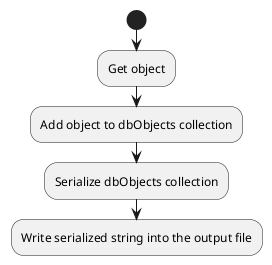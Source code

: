 @startuml
'https://plantuml.com/activity-diagram-beta

start
    :Get object;

    :Add object to dbObjects collection;
    :Serialize dbObjects collection;
    :Write serialized string into the output file;

@enduml
